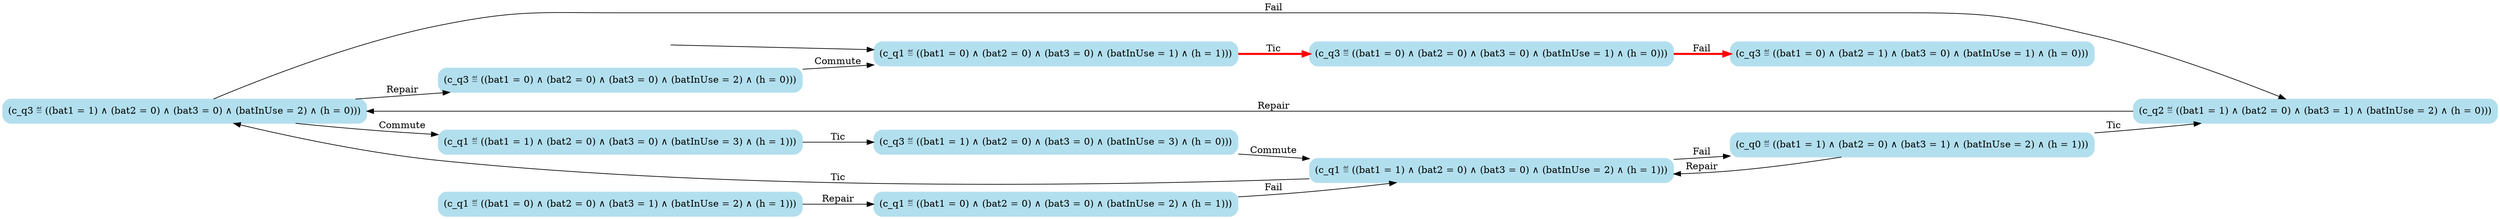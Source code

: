 digraph G {

	rankdir = LR;

	start_c_q1_19[style=invisible];

	node[shape=box, style="rounded, filled", color=lightblue2];

	c_q1_0[label="(c_q1 ≝ ((bat1 = 0) ∧ (bat2 = 0) ∧ (bat3 = 1) ∧ (batInUse = 2) ∧ (h = 1)))"];
	c_q3_29[label="(c_q3 ≝ ((bat1 = 1) ∧ (bat2 = 0) ∧ (bat3 = 0) ∧ (batInUse = 3) ∧ (h = 0)))"];
	c_q2_21[label="(c_q2 ≝ ((bat1 = 1) ∧ (bat2 = 0) ∧ (bat3 = 1) ∧ (batInUse = 2) ∧ (h = 0)))"];
	c_q0_10[label="(c_q0 ≝ ((bat1 = 1) ∧ (bat2 = 0) ∧ (bat3 = 1) ∧ (batInUse = 2) ∧ (h = 1)))"];
	c_q3_18[label="(c_q3 ≝ ((bat1 = 0) ∧ (bat2 = 0) ∧ (bat3 = 0) ∧ (batInUse = 2) ∧ (h = 0)))"];
	c_q3_17[label="(c_q3 ≝ ((bat1 = 0) ∧ (bat2 = 1) ∧ (bat3 = 0) ∧ (batInUse = 1) ∧ (h = 0)))"];
	c_q1_2[label="(c_q1 ≝ ((bat1 = 0) ∧ (bat2 = 0) ∧ (bat3 = 0) ∧ (batInUse = 2) ∧ (h = 1)))"];
	c_q3_16[label="(c_q3 ≝ ((bat1 = 0) ∧ (bat2 = 0) ∧ (bat3 = 0) ∧ (batInUse = 1) ∧ (h = 0)))"];
	c_q1_28[label="(c_q1 ≝ ((bat1 = 1) ∧ (bat2 = 0) ∧ (bat3 = 0) ∧ (batInUse = 3) ∧ (h = 1)))"];
	c_q1_19[label="(c_q1 ≝ ((bat1 = 0) ∧ (bat2 = 0) ∧ (bat3 = 0) ∧ (batInUse = 1) ∧ (h = 1)))"];
	c_q3_24[label="(c_q3 ≝ ((bat1 = 1) ∧ (bat2 = 0) ∧ (bat3 = 0) ∧ (batInUse = 2) ∧ (h = 0)))"];
	c_q1_27[label="(c_q1 ≝ ((bat1 = 1) ∧ (bat2 = 0) ∧ (bat3 = 0) ∧ (batInUse = 2) ∧ (h = 1)))"];

	start_c_q1_19 -> c_q1_19;
	c_q1_0 -> c_q1_2[label="Repair"];
	c_q1_2 -> c_q1_27[label="Fail"];
	c_q1_27 -> c_q0_10[label="Fail"];
	c_q1_19 -> c_q3_16[label="Tic", penwidth=3, color=red];
	c_q0_10 -> c_q1_27[label="Repair"];
	c_q0_10 -> c_q2_21[label="Tic"];
	c_q2_21 -> c_q3_24[label="Repair"];
	c_q3_24 -> c_q3_18[label="Repair"];
	c_q3_16 -> c_q3_17[label="Fail", penwidth=3, color=red];
	c_q3_18 -> c_q1_19[label="Commute"];
	c_q3_24 -> c_q2_21[label="Fail"];
	c_q1_27 -> c_q3_24[label="Tic"];
	c_q3_24 -> c_q1_28[label="Commute"];
	c_q3_29 -> c_q1_27[label="Commute"];
	c_q1_28 -> c_q3_29[label="Tic"];

}